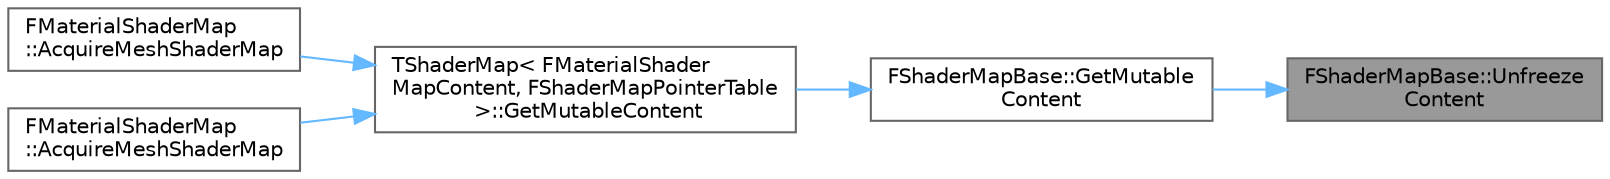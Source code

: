 digraph "FShaderMapBase::UnfreezeContent"
{
 // INTERACTIVE_SVG=YES
 // LATEX_PDF_SIZE
  bgcolor="transparent";
  edge [fontname=Helvetica,fontsize=10,labelfontname=Helvetica,labelfontsize=10];
  node [fontname=Helvetica,fontsize=10,shape=box,height=0.2,width=0.4];
  rankdir="RL";
  Node1 [id="Node000001",label="FShaderMapBase::Unfreeze\lContent",height=0.2,width=0.4,color="gray40", fillcolor="grey60", style="filled", fontcolor="black",tooltip=" "];
  Node1 -> Node2 [id="edge1_Node000001_Node000002",dir="back",color="steelblue1",style="solid",tooltip=" "];
  Node2 [id="Node000002",label="FShaderMapBase::GetMutable\lContent",height=0.2,width=0.4,color="grey40", fillcolor="white", style="filled",URL="$d2/df4/classFShaderMapBase.html#a6d71b8f52517aeaffda0ff5e45f90a74",tooltip=" "];
  Node2 -> Node3 [id="edge2_Node000002_Node000003",dir="back",color="steelblue1",style="solid",tooltip=" "];
  Node3 [id="Node000003",label="TShaderMap\< FMaterialShader\lMapContent, FShaderMapPointerTable\l \>::GetMutableContent",height=0.2,width=0.4,color="grey40", fillcolor="white", style="filled",URL="$d2/da5/classTShaderMap.html#a74b7a7589d94fb6d67bbc31e3e92a74e",tooltip=" "];
  Node3 -> Node4 [id="edge3_Node000003_Node000004",dir="back",color="steelblue1",style="solid",tooltip=" "];
  Node4 [id="Node000004",label="FMaterialShaderMap\l::AcquireMeshShaderMap",height=0.2,width=0.4,color="grey40", fillcolor="white", style="filled",URL="$dd/d35/classFMaterialShaderMap.html#a7fbc18f7a22fcd0805e7de5c94ed9282",tooltip=" "];
  Node3 -> Node5 [id="edge4_Node000003_Node000005",dir="back",color="steelblue1",style="solid",tooltip=" "];
  Node5 [id="Node000005",label="FMaterialShaderMap\l::AcquireMeshShaderMap",height=0.2,width=0.4,color="grey40", fillcolor="white", style="filled",URL="$dd/d35/classFMaterialShaderMap.html#aa79ef993abee8d3cdcc58425a78b136d",tooltip=" "];
}
